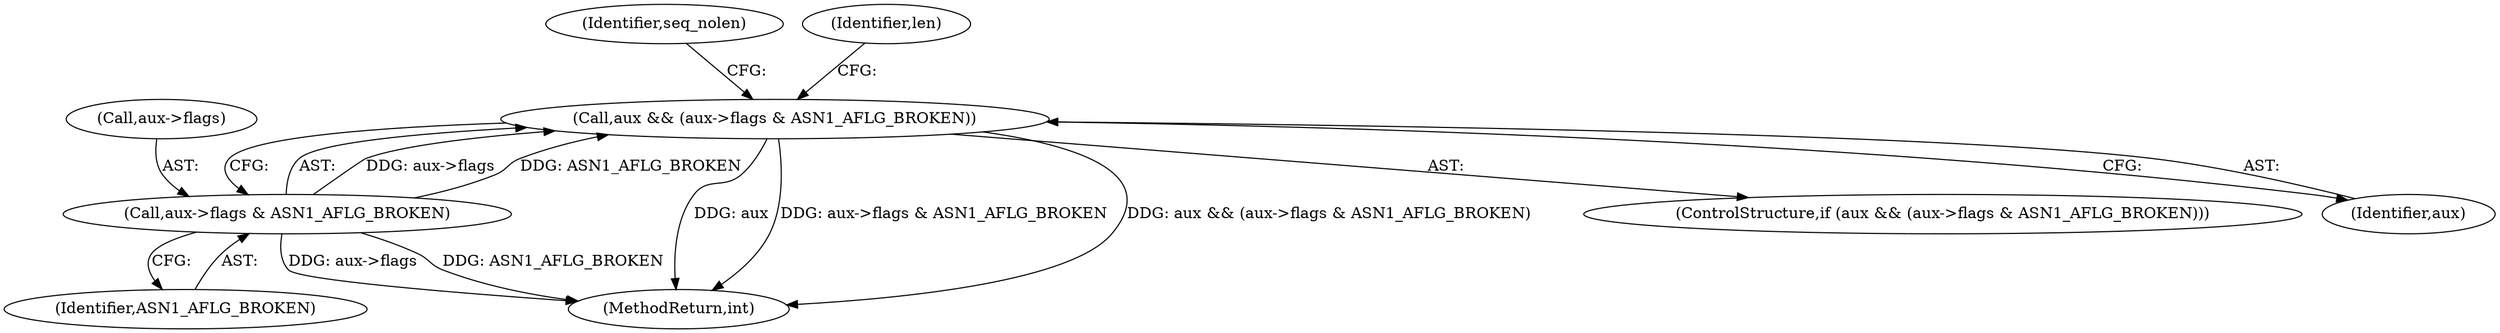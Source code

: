 digraph "0_openssl_b717b083073b6cacc0a5e2397b661678aff7ae7f@pointer" {
"1000606" [label="(Call,aux && (aux->flags & ASN1_AFLG_BROKEN))"];
"1000608" [label="(Call,aux->flags & ASN1_AFLG_BROKEN)"];
"1000609" [label="(Call,aux->flags)"];
"1000612" [label="(Identifier,ASN1_AFLG_BROKEN)"];
"1000627" [label="(Identifier,seq_nolen)"];
"1000873" [label="(MethodReturn,int)"];
"1000605" [label="(ControlStructure,if (aux && (aux->flags & ASN1_AFLG_BROKEN)))"];
"1000608" [label="(Call,aux->flags & ASN1_AFLG_BROKEN)"];
"1000607" [label="(Identifier,aux)"];
"1000606" [label="(Call,aux && (aux->flags & ASN1_AFLG_BROKEN))"];
"1000615" [label="(Identifier,len)"];
"1000606" -> "1000605"  [label="AST: "];
"1000606" -> "1000607"  [label="CFG: "];
"1000606" -> "1000608"  [label="CFG: "];
"1000607" -> "1000606"  [label="AST: "];
"1000608" -> "1000606"  [label="AST: "];
"1000615" -> "1000606"  [label="CFG: "];
"1000627" -> "1000606"  [label="CFG: "];
"1000606" -> "1000873"  [label="DDG: aux"];
"1000606" -> "1000873"  [label="DDG: aux->flags & ASN1_AFLG_BROKEN"];
"1000606" -> "1000873"  [label="DDG: aux && (aux->flags & ASN1_AFLG_BROKEN)"];
"1000608" -> "1000606"  [label="DDG: aux->flags"];
"1000608" -> "1000606"  [label="DDG: ASN1_AFLG_BROKEN"];
"1000608" -> "1000612"  [label="CFG: "];
"1000609" -> "1000608"  [label="AST: "];
"1000612" -> "1000608"  [label="AST: "];
"1000608" -> "1000873"  [label="DDG: aux->flags"];
"1000608" -> "1000873"  [label="DDG: ASN1_AFLG_BROKEN"];
}
